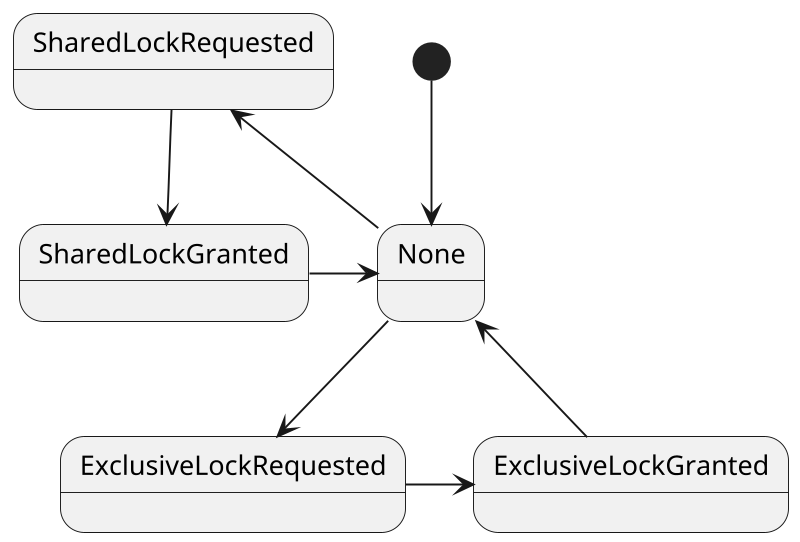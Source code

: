@startuml

scale 800 width

[*] --> None

None --> SharedLockRequested
SharedLockRequested -> SharedLockGranted
SharedLockGranted -> None

None --> ExclusiveLockRequested
ExclusiveLockRequested -> ExclusiveLockGranted
ExclusiveLockGranted -> None

@enduml
